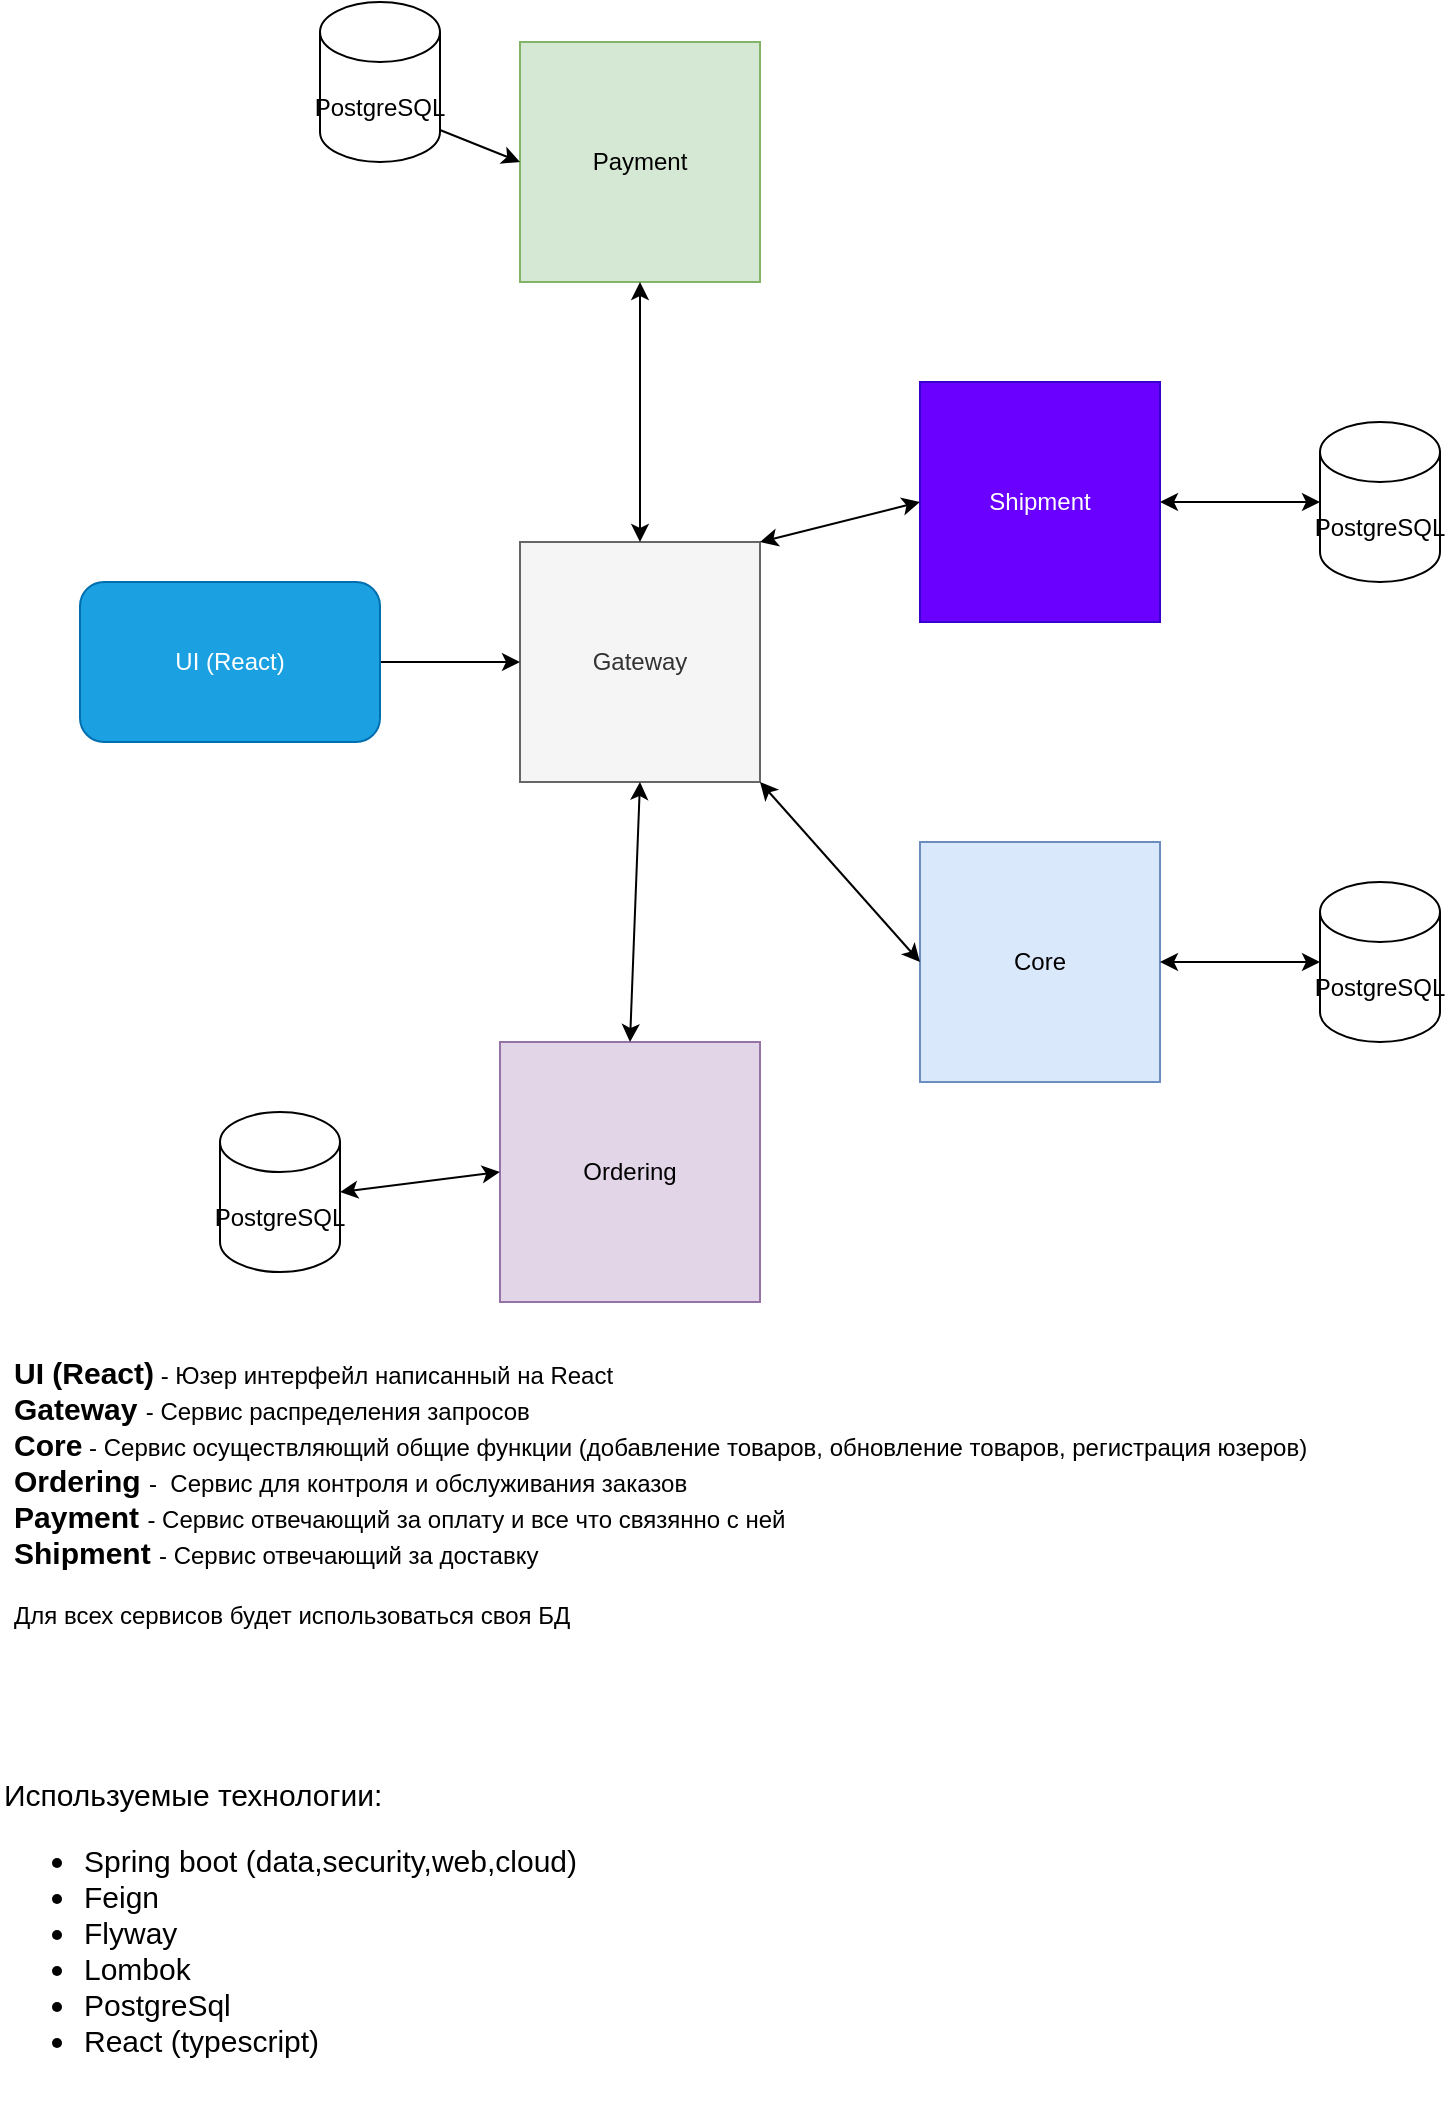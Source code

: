 <mxfile version="20.8.15" type="device"><diagram id="v1G-kFnRvqQ2p2y_XFG2" name="Страница 1"><mxGraphModel dx="1434" dy="764" grid="1" gridSize="10" guides="1" tooltips="1" connect="1" arrows="1" fold="1" page="1" pageScale="1" pageWidth="827" pageHeight="1169" math="0" shadow="0"><root><mxCell id="0"/><mxCell id="1" parent="0"/><mxCell id="5u2Oj5tgmed4bpAApjKL-1" value="Payment" style="whiteSpace=wrap;html=1;aspect=fixed;fillColor=#d5e8d4;strokeColor=#82b366;" vertex="1" parent="1"><mxGeometry x="270" y="50" width="120" height="120" as="geometry"/></mxCell><mxCell id="5u2Oj5tgmed4bpAApjKL-2" value="Gateway" style="whiteSpace=wrap;html=1;aspect=fixed;fillColor=#f5f5f5;fontColor=#333333;strokeColor=#666666;" vertex="1" parent="1"><mxGeometry x="270" y="300" width="120" height="120" as="geometry"/></mxCell><mxCell id="5u2Oj5tgmed4bpAApjKL-9" style="edgeStyle=orthogonalEdgeStyle;rounded=0;orthogonalLoop=1;jettySize=auto;html=1;exitX=1;exitY=0.5;exitDx=0;exitDy=0;entryX=0;entryY=0.5;entryDx=0;entryDy=0;" edge="1" parent="1" source="5u2Oj5tgmed4bpAApjKL-7" target="5u2Oj5tgmed4bpAApjKL-2"><mxGeometry relative="1" as="geometry"/></mxCell><mxCell id="5u2Oj5tgmed4bpAApjKL-7" value="UI (React)" style="rounded=1;whiteSpace=wrap;html=1;fillColor=#1ba1e2;fontColor=#ffffff;strokeColor=#006EAF;" vertex="1" parent="1"><mxGeometry x="50" y="320" width="150" height="80" as="geometry"/></mxCell><mxCell id="5u2Oj5tgmed4bpAApjKL-8" value="Core" style="whiteSpace=wrap;html=1;aspect=fixed;fillColor=#dae8fc;strokeColor=#6c8ebf;" vertex="1" parent="1"><mxGeometry x="470" y="450" width="120" height="120" as="geometry"/></mxCell><mxCell id="5u2Oj5tgmed4bpAApjKL-12" value="Ordering" style="whiteSpace=wrap;html=1;aspect=fixed;fillColor=#e1d5e7;strokeColor=#9673a6;" vertex="1" parent="1"><mxGeometry x="260" y="550" width="130" height="130" as="geometry"/></mxCell><mxCell id="5u2Oj5tgmed4bpAApjKL-13" value="" style="endArrow=classic;startArrow=classic;html=1;rounded=0;entryX=0.5;entryY=0;entryDx=0;entryDy=0;exitX=0.5;exitY=1;exitDx=0;exitDy=0;" edge="1" parent="1" source="5u2Oj5tgmed4bpAApjKL-2" target="5u2Oj5tgmed4bpAApjKL-12"><mxGeometry width="50" height="50" relative="1" as="geometry"><mxPoint x="390" y="420" as="sourcePoint"/><mxPoint x="440" y="370" as="targetPoint"/><Array as="points"/></mxGeometry></mxCell><mxCell id="5u2Oj5tgmed4bpAApjKL-14" value="" style="endArrow=classic;startArrow=classic;html=1;rounded=0;exitX=1;exitY=1;exitDx=0;exitDy=0;entryX=0;entryY=0.5;entryDx=0;entryDy=0;" edge="1" parent="1" source="5u2Oj5tgmed4bpAApjKL-2" target="5u2Oj5tgmed4bpAApjKL-8"><mxGeometry width="50" height="50" relative="1" as="geometry"><mxPoint x="390" y="420" as="sourcePoint"/><mxPoint x="440" y="370" as="targetPoint"/></mxGeometry></mxCell><mxCell id="5u2Oj5tgmed4bpAApjKL-15" value="" style="endArrow=classic;startArrow=classic;html=1;rounded=0;exitX=0.5;exitY=0;exitDx=0;exitDy=0;entryX=0.5;entryY=1;entryDx=0;entryDy=0;" edge="1" parent="1" source="5u2Oj5tgmed4bpAApjKL-2" target="5u2Oj5tgmed4bpAApjKL-1"><mxGeometry width="50" height="50" relative="1" as="geometry"><mxPoint x="390" y="420" as="sourcePoint"/><mxPoint x="330" y="190" as="targetPoint"/></mxGeometry></mxCell><mxCell id="5u2Oj5tgmed4bpAApjKL-17" value="PostgreSQL" style="shape=cylinder3;whiteSpace=wrap;html=1;boundedLbl=1;backgroundOutline=1;size=15;" vertex="1" parent="1"><mxGeometry x="120" y="585" width="60" height="80" as="geometry"/></mxCell><mxCell id="5u2Oj5tgmed4bpAApjKL-19" value="" style="endArrow=classic;startArrow=classic;html=1;rounded=0;exitX=0;exitY=0.5;exitDx=0;exitDy=0;entryX=0;entryY=0.5;entryDx=0;entryDy=0;entryPerimeter=0;" edge="1" parent="1" source="5u2Oj5tgmed4bpAApjKL-1" target="5u2Oj5tgmed4bpAApjKL-23"><mxGeometry width="50" height="50" relative="1" as="geometry"><mxPoint x="670" y="210" as="sourcePoint"/><mxPoint x="720" y="180" as="targetPoint"/></mxGeometry></mxCell><mxCell id="5u2Oj5tgmed4bpAApjKL-20" value="" style="endArrow=classic;startArrow=classic;html=1;rounded=0;exitX=1;exitY=0.5;exitDx=0;exitDy=0;entryX=0;entryY=0.5;entryDx=0;entryDy=0;entryPerimeter=0;" edge="1" parent="1" source="5u2Oj5tgmed4bpAApjKL-8" target="5u2Oj5tgmed4bpAApjKL-22"><mxGeometry width="50" height="50" relative="1" as="geometry"><mxPoint x="690" y="190" as="sourcePoint"/><mxPoint x="660" y="410" as="targetPoint"/><Array as="points"/></mxGeometry></mxCell><mxCell id="5u2Oj5tgmed4bpAApjKL-21" value="" style="endArrow=classic;startArrow=classic;html=1;rounded=0;exitX=0;exitY=0.5;exitDx=0;exitDy=0;entryX=1;entryY=0.5;entryDx=0;entryDy=0;entryPerimeter=0;" edge="1" parent="1" source="5u2Oj5tgmed4bpAApjKL-12" target="5u2Oj5tgmed4bpAApjKL-17"><mxGeometry width="50" height="50" relative="1" as="geometry"><mxPoint x="700" y="200" as="sourcePoint"/><mxPoint x="740" y="200" as="targetPoint"/><Array as="points"/></mxGeometry></mxCell><mxCell id="5u2Oj5tgmed4bpAApjKL-22" value="PostgreSQL" style="shape=cylinder3;whiteSpace=wrap;html=1;boundedLbl=1;backgroundOutline=1;size=15;fillColor=none;" vertex="1" parent="1"><mxGeometry x="670" y="470" width="60" height="80" as="geometry"/></mxCell><mxCell id="5u2Oj5tgmed4bpAApjKL-23" value="PostgreSQL" style="shape=cylinder3;whiteSpace=wrap;html=1;boundedLbl=1;backgroundOutline=1;size=15;" vertex="1" parent="1"><mxGeometry x="170" y="30" width="60" height="80" as="geometry"/></mxCell><mxCell id="5u2Oj5tgmed4bpAApjKL-24" value="&lt;b&gt;&lt;font style=&quot;font-size: 15px;&quot;&gt;UI (React)&lt;/font&gt;&lt;/b&gt; - Юзер интерфейл написанный на React&lt;br&gt;&lt;b&gt;&lt;font style=&quot;font-size: 15px;&quot;&gt;Gateway &lt;/font&gt;&lt;/b&gt;- Сервис распределения запросов&lt;br&gt;&lt;b&gt;&lt;font style=&quot;font-size: 15px;&quot;&gt;Core&lt;/font&gt;&lt;/b&gt; - Сервис осуществляющий общие функции (добавление товаров, обновление товаров, регистрация юзеров)&lt;br&gt;&lt;b&gt;&lt;font style=&quot;font-size: 15px;&quot;&gt;Ordering &lt;/font&gt;&lt;/b&gt;-&amp;nbsp; Сервис для контроля и обслуживания заказов&lt;br&gt;&lt;b&gt;&lt;font style=&quot;font-size: 15px;&quot;&gt;Payment &lt;/font&gt;&lt;/b&gt;- Сервис отвечающий за оплату и все что связянно с ней&lt;br&gt;&lt;b&gt;&lt;font style=&quot;font-size: 15px;&quot;&gt;Shipment &lt;/font&gt;&lt;/b&gt;- Сервис отвечающий за доставку&lt;br&gt;&lt;br&gt;Для всех сервисов будет использоваться своя БД" style="text;html=1;align=left;verticalAlign=middle;resizable=0;points=[];autosize=1;strokeColor=none;fillColor=none;" vertex="1" parent="1"><mxGeometry x="15" y="700" width="670" height="150" as="geometry"/></mxCell><mxCell id="5u2Oj5tgmed4bpAApjKL-25" value="Используемые технологии:&lt;br&gt;&lt;ul&gt;&lt;li&gt;Spring boot (data,security,web,cloud)&lt;/li&gt;&lt;li&gt;Feign&lt;/li&gt;&lt;li&gt;Flyway&lt;/li&gt;&lt;li&gt;Lombok&lt;/li&gt;&lt;li&gt;PostgreSql&lt;/li&gt;&lt;li&gt;React (typescript)&lt;/li&gt;&lt;/ul&gt;" style="text;html=1;align=left;verticalAlign=middle;resizable=0;points=[];autosize=1;strokeColor=none;fillColor=none;fontSize=15;" vertex="1" parent="1"><mxGeometry x="10" y="910" width="310" height="170" as="geometry"/></mxCell><mxCell id="5u2Oj5tgmed4bpAApjKL-26" value="Shipment" style="whiteSpace=wrap;html=1;aspect=fixed;fillColor=#6a00ff;strokeColor=#3700CC;fontColor=#ffffff;" vertex="1" parent="1"><mxGeometry x="470" y="220" width="120" height="120" as="geometry"/></mxCell><mxCell id="5u2Oj5tgmed4bpAApjKL-27" value="" style="endArrow=classic;startArrow=classic;html=1;rounded=0;fontSize=15;entryX=0;entryY=0.5;entryDx=0;entryDy=0;exitX=1;exitY=0;exitDx=0;exitDy=0;" edge="1" parent="1" source="5u2Oj5tgmed4bpAApjKL-2" target="5u2Oj5tgmed4bpAApjKL-26"><mxGeometry width="50" height="50" relative="1" as="geometry"><mxPoint x="390" y="390" as="sourcePoint"/><mxPoint x="440" y="340" as="targetPoint"/><Array as="points"/></mxGeometry></mxCell><mxCell id="5u2Oj5tgmed4bpAApjKL-28" value="PostgreSQL" style="shape=cylinder3;whiteSpace=wrap;html=1;boundedLbl=1;backgroundOutline=1;size=15;" vertex="1" parent="1"><mxGeometry x="670" y="240" width="60" height="80" as="geometry"/></mxCell><mxCell id="5u2Oj5tgmed4bpAApjKL-31" value="" style="endArrow=classic;startArrow=classic;html=1;rounded=0;fontSize=15;exitX=1;exitY=0.5;exitDx=0;exitDy=0;entryX=0;entryY=0.5;entryDx=0;entryDy=0;entryPerimeter=0;" edge="1" parent="1" source="5u2Oj5tgmed4bpAApjKL-26" target="5u2Oj5tgmed4bpAApjKL-28"><mxGeometry width="50" height="50" relative="1" as="geometry"><mxPoint x="390" y="390" as="sourcePoint"/><mxPoint x="440" y="340" as="targetPoint"/></mxGeometry></mxCell></root></mxGraphModel></diagram></mxfile>